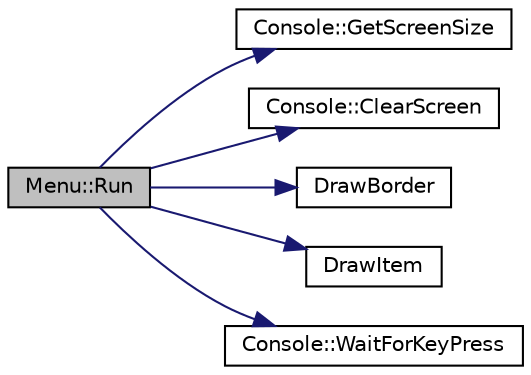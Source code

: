 digraph G
{
  edge [fontname="Helvetica",fontsize="10",labelfontname="Helvetica",labelfontsize="10"];
  node [fontname="Helvetica",fontsize="10",shape=record];
  rankdir="LR";
  Node1 [label="Menu::Run",height=0.2,width=0.4,color="black", fillcolor="grey75", style="filled" fontcolor="black"];
  Node1 -> Node2 [color="midnightblue",fontsize="10",style="solid",fontname="Helvetica"];
  Node2 [label="Console::GetScreenSize",height=0.2,width=0.4,color="black", fillcolor="white", style="filled",URL="$namespace_console.html#aab3477dd1b8221c256b6cc6ac95e6490",tooltip="Gets the count of rows and columns in the terminal."];
  Node1 -> Node3 [color="midnightblue",fontsize="10",style="solid",fontname="Helvetica"];
  Node3 [label="Console::ClearScreen",height=0.2,width=0.4,color="black", fillcolor="white", style="filled",URL="$namespace_console.html#a80245913c1a42c001de00e59a5a722c3",tooltip="Clears the screen with VT100 syntax."];
  Node1 -> Node4 [color="midnightblue",fontsize="10",style="solid",fontname="Helvetica"];
  Node4 [label="DrawBorder",height=0.2,width=0.4,color="black", fillcolor="white", style="filled",URL="$_menu_8cpp.html#af2bedf4ec4d8c8d60b6fc5f7bf6a1d1c"];
  Node1 -> Node5 [color="midnightblue",fontsize="10",style="solid",fontname="Helvetica"];
  Node5 [label="DrawItem",height=0.2,width=0.4,color="black", fillcolor="white", style="filled",URL="$_menu_8cpp.html#ae9121ac3a8537dc0bfb565692e3e9071"];
  Node1 -> Node6 [color="midnightblue",fontsize="10",style="solid",fontname="Helvetica"];
  Node6 [label="Console::WaitForKeyPress",height=0.2,width=0.4,color="black", fillcolor="white", style="filled",URL="$namespace_console.html#a56eb1346bc88c31ea35bb34d06fe7a75",tooltip="Waits for a key to be pressed (blocking) or until the timeout expires."];
}
